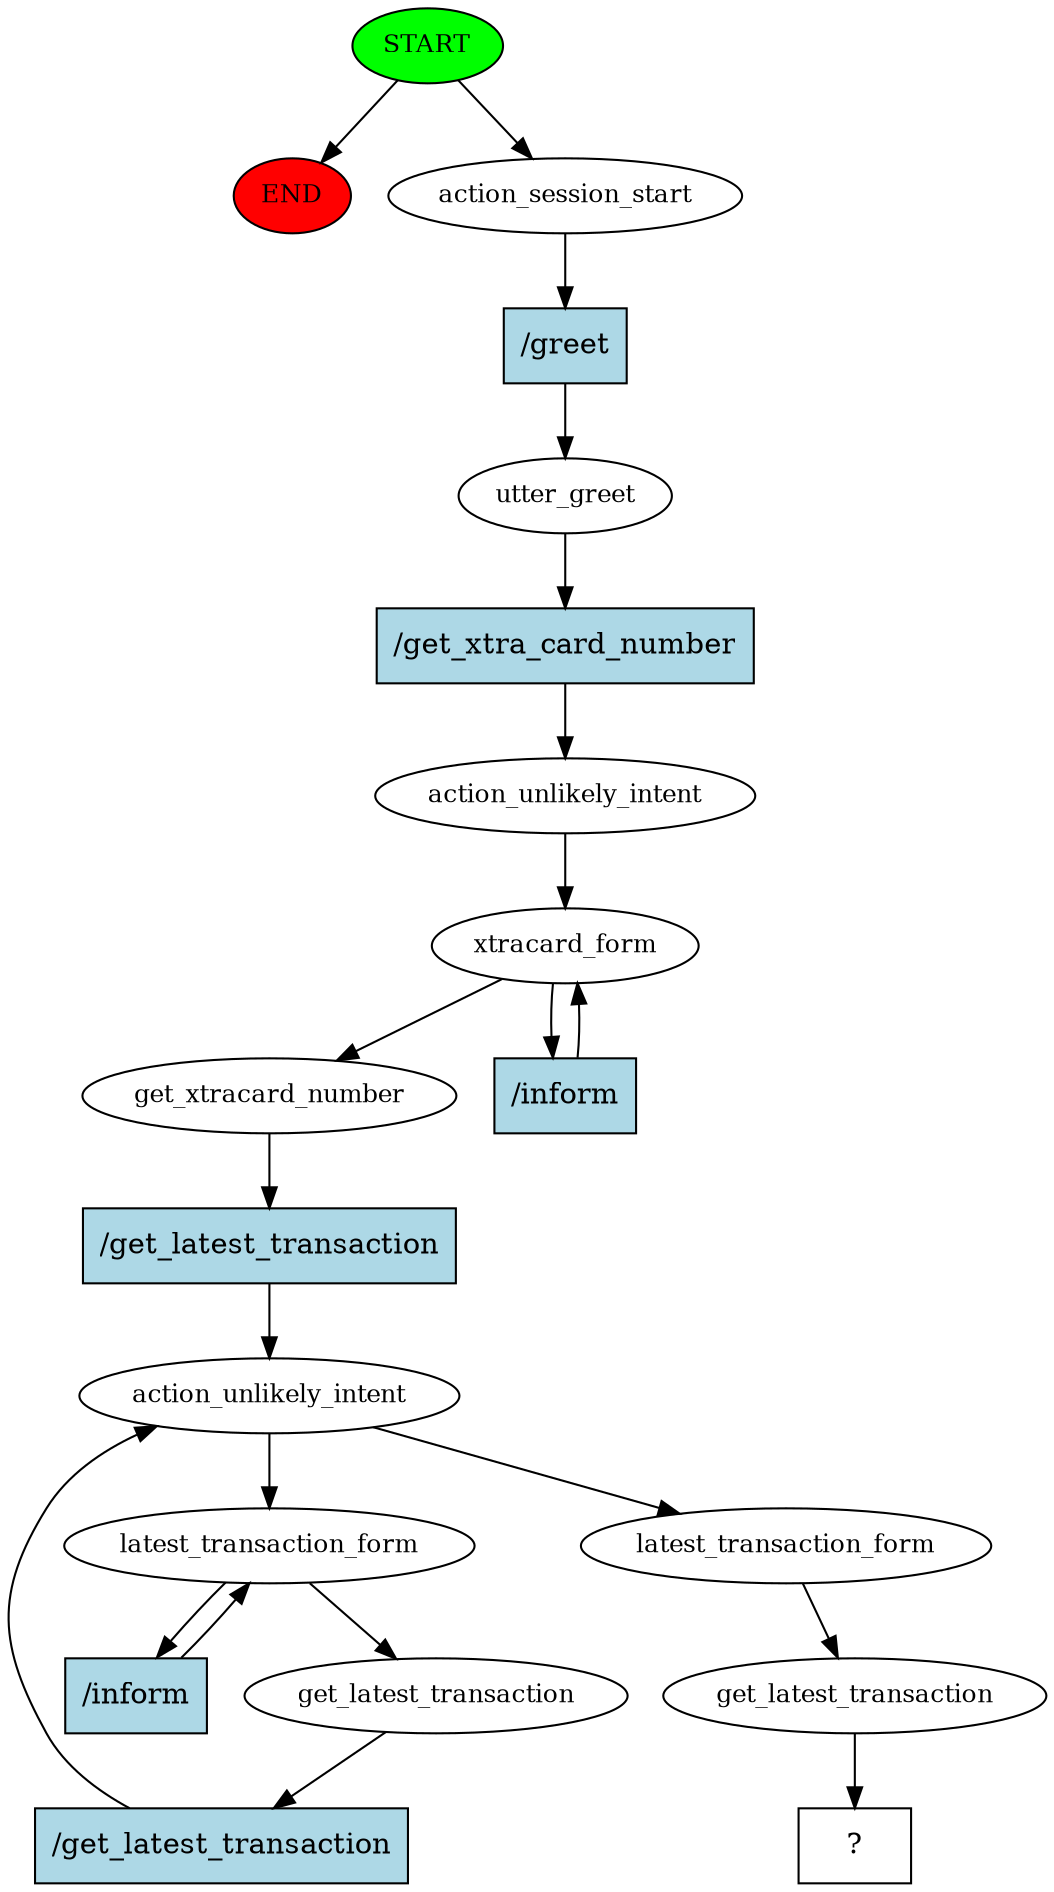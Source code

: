 digraph  {
0 [class="start active", fillcolor=green, fontsize=12, label=START, style=filled];
"-1" [class=end, fillcolor=red, fontsize=12, label=END, style=filled];
1 [class=active, fontsize=12, label=action_session_start];
2 [class=active, fontsize=12, label=utter_greet];
3 [class=active, fontsize=12, label=action_unlikely_intent];
4 [class=active, fontsize=12, label=xtracard_form];
6 [class=active, fontsize=12, label=get_xtracard_number];
7 [class=active, fontsize=12, label=action_unlikely_intent];
8 [class=active, fontsize=12, label=latest_transaction_form];
10 [class=active, fontsize=12, label=get_latest_transaction];
12 [class=active, fontsize=12, label=latest_transaction_form];
13 [class=active, fontsize=12, label=get_latest_transaction];
14 [class="intent dashed active", label="  ?  ", shape=rect];
15 [class="intent active", fillcolor=lightblue, label="/greet", shape=rect, style=filled];
16 [class="intent active", fillcolor=lightblue, label="/get_xtra_card_number", shape=rect, style=filled];
17 [class="intent active", fillcolor=lightblue, label="/inform", shape=rect, style=filled];
18 [class="intent active", fillcolor=lightblue, label="/get_latest_transaction", shape=rect, style=filled];
19 [class="intent active", fillcolor=lightblue, label="/inform", shape=rect, style=filled];
20 [class="intent active", fillcolor=lightblue, label="/get_latest_transaction", shape=rect, style=filled];
0 -> "-1"  [class="", key=NONE, label=""];
0 -> 1  [class=active, key=NONE, label=""];
1 -> 15  [class=active, key=0];
2 -> 16  [class=active, key=0];
3 -> 4  [class=active, key=NONE, label=""];
4 -> 6  [class=active, key=NONE, label=""];
4 -> 17  [class=active, key=0];
6 -> 18  [class=active, key=0];
7 -> 8  [class=active, key=NONE, label=""];
7 -> 12  [class=active, key=NONE, label=""];
8 -> 10  [class=active, key=NONE, label=""];
8 -> 19  [class=active, key=0];
10 -> 20  [class=active, key=0];
12 -> 13  [class=active, key=NONE, label=""];
13 -> 14  [class=active, key=NONE, label=""];
15 -> 2  [class=active, key=0];
16 -> 3  [class=active, key=0];
17 -> 4  [class=active, key=0];
18 -> 7  [class=active, key=0];
19 -> 8  [class=active, key=0];
20 -> 7  [class=active, key=0];
}
